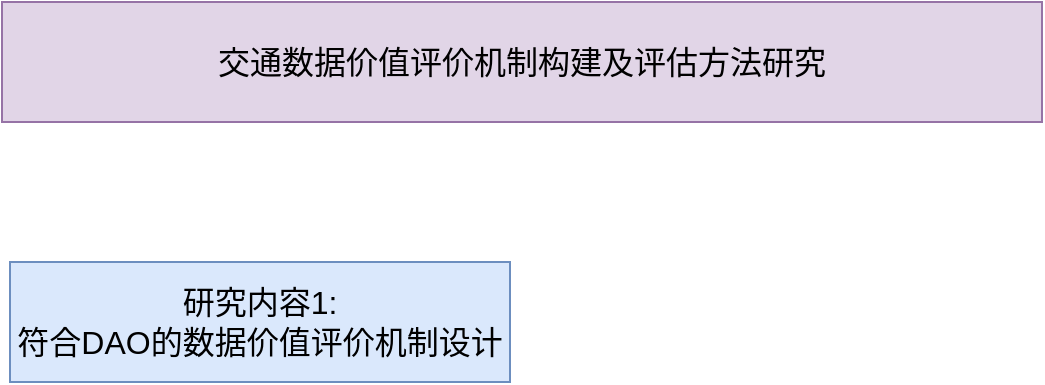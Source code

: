 <mxfile version="20.8.1" type="github"><diagram id="SlGQAyXAIa_Ibs_cdTL7" name="第 1 页"><mxGraphModel dx="1562" dy="879" grid="1" gridSize="10" guides="1" tooltips="1" connect="1" arrows="1" fold="1" page="1" pageScale="1" pageWidth="827" pageHeight="1169" math="1" shadow="0"><root><mxCell id="0"/><mxCell id="1" parent="0"/><mxCell id="ovte4Cg9hebVTWwPrr68-1" value="交通数据价值评价机制构建及评估方法研究" style="rounded=0;whiteSpace=wrap;html=1;fillColor=#e1d5e7;strokeColor=#9673a6;fontSize=16;" parent="1" vertex="1"><mxGeometry x="160" y="270" width="520" height="60" as="geometry"/></mxCell><mxCell id="ovte4Cg9hebVTWwPrr68-2" value="研究内容1:&lt;br&gt;符合DAO的数据价值评价机制设计" style="rounded=0;whiteSpace=wrap;html=1;fillColor=#dae8fc;strokeColor=#6c8ebf;fontSize=16;" parent="1" vertex="1"><mxGeometry x="164" y="400" width="250" height="60" as="geometry"/></mxCell></root></mxGraphModel></diagram></mxfile>
